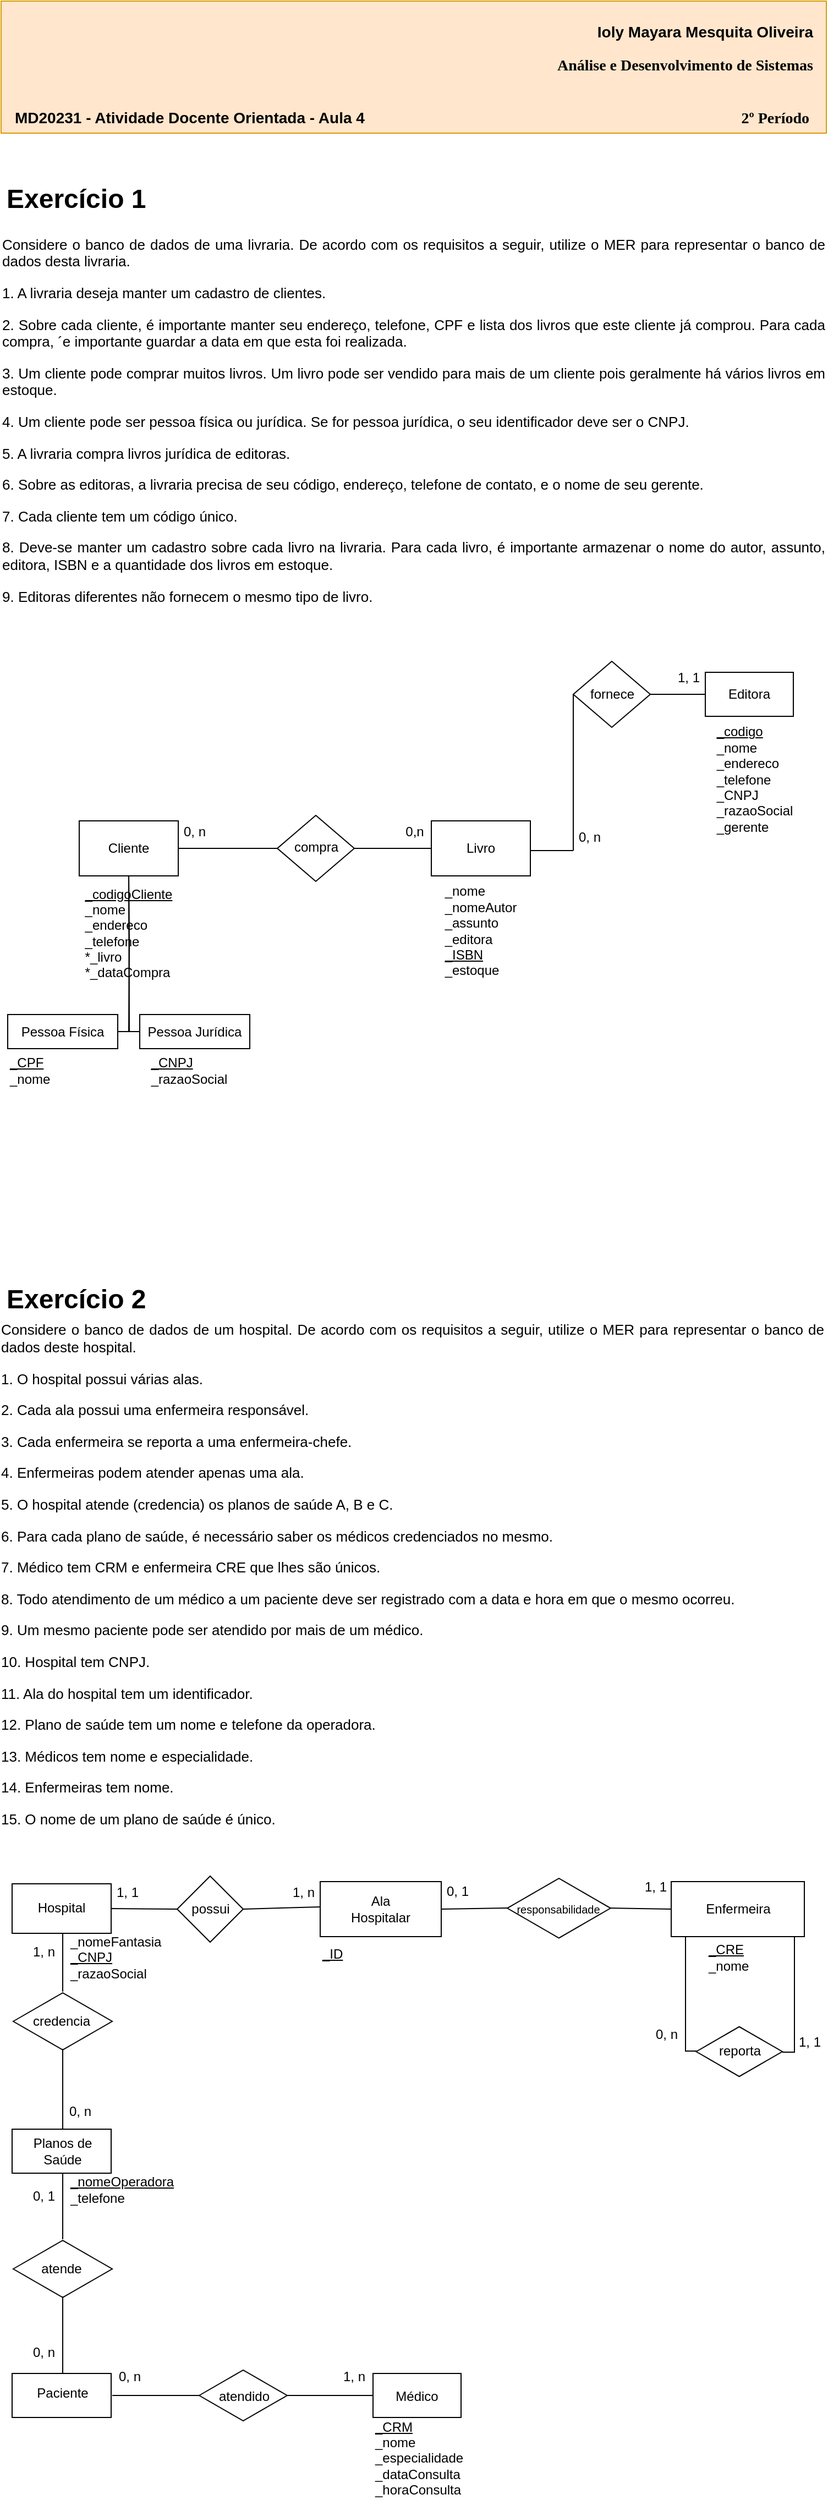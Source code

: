 <mxfile version="21.0.6" type="device"><diagram name="Página-1" id="z_FnfiKld4vmVWs7x3o0"><mxGraphModel dx="880" dy="452" grid="1" gridSize="10" guides="1" tooltips="1" connect="1" arrows="1" fold="1" page="1" pageScale="1" pageWidth="827" pageHeight="1169" math="0" shadow="0"><root><mxCell id="0"/><mxCell id="1" parent="0"/><mxCell id="HK5VRwsemTbq98uMP2a5-1" value="" style="endArrow=none;html=1;rounded=0;exitX=1;exitY=0.5;exitDx=0;exitDy=0;entryX=0;entryY=0.5;entryDx=0;entryDy=0;" edge="1" parent="1" source="HK5VRwsemTbq98uMP2a5-6" target="HK5VRwsemTbq98uMP2a5-19"><mxGeometry width="50" height="50" relative="1" as="geometry"><mxPoint x="241" y="865" as="sourcePoint"/><mxPoint x="291" y="815" as="targetPoint"/></mxGeometry></mxCell><mxCell id="HK5VRwsemTbq98uMP2a5-2" value="" style="endArrow=none;html=1;rounded=0;exitX=1;exitY=0.5;exitDx=0;exitDy=0;entryX=0;entryY=0.5;entryDx=0;entryDy=0;" edge="1" parent="1" source="HK5VRwsemTbq98uMP2a5-19" target="HK5VRwsemTbq98uMP2a5-9"><mxGeometry width="50" height="50" relative="1" as="geometry"><mxPoint x="381" y="865" as="sourcePoint"/><mxPoint x="431" y="815" as="targetPoint"/></mxGeometry></mxCell><mxCell id="HK5VRwsemTbq98uMP2a5-3" value="" style="endArrow=none;html=1;rounded=0;entryX=0;entryY=0.5;entryDx=0;entryDy=0;exitX=1;exitY=0.5;exitDx=0;exitDy=0;exitPerimeter=0;" edge="1" parent="1" source="HK5VRwsemTbq98uMP2a5-121" target="HK5VRwsemTbq98uMP2a5-16"><mxGeometry width="50" height="50" relative="1" as="geometry"><mxPoint x="560" y="800" as="sourcePoint"/><mxPoint x="550" y="675" as="targetPoint"/></mxGeometry></mxCell><mxCell id="HK5VRwsemTbq98uMP2a5-4" value="" style="endArrow=none;html=1;rounded=0;entryX=0;entryY=0.5;entryDx=0;entryDy=0;exitX=1;exitY=0.5;exitDx=0;exitDy=0;" edge="1" parent="1" source="HK5VRwsemTbq98uMP2a5-16" target="HK5VRwsemTbq98uMP2a5-12"><mxGeometry width="50" height="50" relative="1" as="geometry"><mxPoint x="630" y="675" as="sourcePoint"/><mxPoint x="680" y="625" as="targetPoint"/></mxGeometry></mxCell><mxCell id="HK5VRwsemTbq98uMP2a5-5" value="" style="group" vertex="1" connectable="0" parent="1"><mxGeometry x="111" y="785" width="90" height="50" as="geometry"/></mxCell><mxCell id="HK5VRwsemTbq98uMP2a5-86" value="" style="group" vertex="1" connectable="0" parent="HK5VRwsemTbq98uMP2a5-5"><mxGeometry width="90" height="50" as="geometry"/></mxCell><mxCell id="HK5VRwsemTbq98uMP2a5-6" value="" style="rounded=0;whiteSpace=wrap;html=1;" vertex="1" parent="HK5VRwsemTbq98uMP2a5-86"><mxGeometry width="90" height="50" as="geometry"/></mxCell><mxCell id="HK5VRwsemTbq98uMP2a5-7" value="Cliente" style="text;html=1;strokeColor=none;fillColor=none;align=center;verticalAlign=middle;whiteSpace=wrap;rounded=0;" vertex="1" parent="HK5VRwsemTbq98uMP2a5-86"><mxGeometry x="15" y="10" width="60" height="30" as="geometry"/></mxCell><mxCell id="HK5VRwsemTbq98uMP2a5-8" value="" style="group" vertex="1" connectable="0" parent="1"><mxGeometry x="431" y="785" width="90" height="50" as="geometry"/></mxCell><mxCell id="HK5VRwsemTbq98uMP2a5-9" value="" style="rounded=0;whiteSpace=wrap;html=1;" vertex="1" parent="HK5VRwsemTbq98uMP2a5-8"><mxGeometry width="90" height="50" as="geometry"/></mxCell><mxCell id="HK5VRwsemTbq98uMP2a5-10" value="Livro" style="text;html=1;strokeColor=none;fillColor=none;align=center;verticalAlign=middle;whiteSpace=wrap;rounded=0;" vertex="1" parent="HK5VRwsemTbq98uMP2a5-8"><mxGeometry x="15" y="10" width="60" height="30" as="geometry"/></mxCell><mxCell id="HK5VRwsemTbq98uMP2a5-11" value="" style="group" vertex="1" connectable="0" parent="1"><mxGeometry x="680" y="650" width="80" height="40" as="geometry"/></mxCell><mxCell id="HK5VRwsemTbq98uMP2a5-12" value="" style="rounded=0;whiteSpace=wrap;html=1;" vertex="1" parent="HK5VRwsemTbq98uMP2a5-11"><mxGeometry width="80" height="40" as="geometry"/></mxCell><mxCell id="HK5VRwsemTbq98uMP2a5-13" value="Editora" style="text;html=1;strokeColor=none;fillColor=none;align=center;verticalAlign=middle;whiteSpace=wrap;rounded=0;" vertex="1" parent="HK5VRwsemTbq98uMP2a5-11"><mxGeometry x="10" y="5" width="60" height="30" as="geometry"/></mxCell><mxCell id="HK5VRwsemTbq98uMP2a5-14" value="1, 1" style="text;html=1;strokeColor=none;fillColor=none;align=center;verticalAlign=middle;whiteSpace=wrap;rounded=0;" vertex="1" parent="HK5VRwsemTbq98uMP2a5-11"><mxGeometry x="-30" y="-10" width="30" height="30" as="geometry"/></mxCell><mxCell id="HK5VRwsemTbq98uMP2a5-15" value="" style="group" vertex="1" connectable="0" parent="1"><mxGeometry x="560" y="640" width="70" height="60" as="geometry"/></mxCell><mxCell id="HK5VRwsemTbq98uMP2a5-16" value="" style="rhombus;whiteSpace=wrap;html=1;" vertex="1" parent="HK5VRwsemTbq98uMP2a5-15"><mxGeometry width="70" height="60" as="geometry"/></mxCell><mxCell id="HK5VRwsemTbq98uMP2a5-17" value="fornece" style="text;html=1;strokeColor=none;fillColor=none;align=center;verticalAlign=middle;whiteSpace=wrap;rounded=0;" vertex="1" parent="HK5VRwsemTbq98uMP2a5-15"><mxGeometry x="8.75" y="18.75" width="52.5" height="22.5" as="geometry"/></mxCell><mxCell id="HK5VRwsemTbq98uMP2a5-18" value="" style="group" vertex="1" connectable="0" parent="1"><mxGeometry x="291" y="780" width="70" height="60" as="geometry"/></mxCell><mxCell id="HK5VRwsemTbq98uMP2a5-87" value="" style="group" vertex="1" connectable="0" parent="HK5VRwsemTbq98uMP2a5-18"><mxGeometry width="70" height="60" as="geometry"/></mxCell><mxCell id="HK5VRwsemTbq98uMP2a5-19" value="" style="rhombus;whiteSpace=wrap;html=1;" vertex="1" parent="HK5VRwsemTbq98uMP2a5-87"><mxGeometry width="70" height="60" as="geometry"/></mxCell><mxCell id="HK5VRwsemTbq98uMP2a5-20" value="compra" style="text;html=1;strokeColor=none;fillColor=none;align=center;verticalAlign=middle;whiteSpace=wrap;rounded=0;" vertex="1" parent="HK5VRwsemTbq98uMP2a5-87"><mxGeometry x="8.75" y="17.75" width="52.5" height="22.5" as="geometry"/></mxCell><mxCell id="HK5VRwsemTbq98uMP2a5-21" value="0,n" style="text;html=1;strokeColor=none;fillColor=none;align=center;verticalAlign=middle;whiteSpace=wrap;rounded=0;" vertex="1" parent="1"><mxGeometry x="401" y="780" width="30" height="30" as="geometry"/></mxCell><mxCell id="HK5VRwsemTbq98uMP2a5-22" value="0, n" style="text;html=1;strokeColor=none;fillColor=none;align=center;verticalAlign=middle;whiteSpace=wrap;rounded=0;" vertex="1" parent="1"><mxGeometry x="201" y="780" width="30" height="30" as="geometry"/></mxCell><mxCell id="HK5VRwsemTbq98uMP2a5-23" value="0, n" style="text;html=1;strokeColor=none;fillColor=none;align=center;verticalAlign=middle;whiteSpace=wrap;rounded=0;" vertex="1" parent="1"><mxGeometry x="560" y="785" width="30" height="30" as="geometry"/></mxCell><mxCell id="HK5VRwsemTbq98uMP2a5-24" value="&lt;h1&gt;Exercício 1&lt;/h1&gt;" style="text;html=1;strokeColor=none;fillColor=none;spacing=5;spacingTop=-20;whiteSpace=wrap;overflow=hidden;rounded=0;" vertex="1" parent="1"><mxGeometry x="40" y="200" width="190" height="40" as="geometry"/></mxCell><mxCell id="HK5VRwsemTbq98uMP2a5-25" value="&lt;h1&gt;Exercício 2&lt;/h1&gt;" style="text;html=1;strokeColor=none;fillColor=none;spacing=5;spacingTop=-20;whiteSpace=wrap;overflow=hidden;rounded=0;" vertex="1" parent="1"><mxGeometry x="40" y="1200" width="190" height="40" as="geometry"/></mxCell><mxCell id="HK5VRwsemTbq98uMP2a5-26" value="" style="group" vertex="1" connectable="0" parent="1"><mxGeometry x="50" y="1751" width="90" height="45" as="geometry"/></mxCell><mxCell id="HK5VRwsemTbq98uMP2a5-27" value="" style="rounded=0;whiteSpace=wrap;html=1;" vertex="1" parent="HK5VRwsemTbq98uMP2a5-26"><mxGeometry width="90" height="45" as="geometry"/></mxCell><mxCell id="HK5VRwsemTbq98uMP2a5-28" value="Hospital" style="text;html=1;strokeColor=none;fillColor=none;align=center;verticalAlign=middle;whiteSpace=wrap;rounded=0;" vertex="1" parent="HK5VRwsemTbq98uMP2a5-26"><mxGeometry x="15" y="8" width="60" height="27" as="geometry"/></mxCell><mxCell id="HK5VRwsemTbq98uMP2a5-29" value="1, n" style="text;html=1;strokeColor=none;fillColor=none;align=center;verticalAlign=middle;whiteSpace=wrap;rounded=0;" vertex="1" parent="1"><mxGeometry x="300" y="1744" width="30" height="30" as="geometry"/></mxCell><mxCell id="HK5VRwsemTbq98uMP2a5-30" value="" style="group" vertex="1" connectable="0" parent="1"><mxGeometry x="200" y="1744" width="60" height="60" as="geometry"/></mxCell><mxCell id="HK5VRwsemTbq98uMP2a5-31" value="" style="rhombus;whiteSpace=wrap;html=1;" vertex="1" parent="HK5VRwsemTbq98uMP2a5-30"><mxGeometry width="60" height="60" as="geometry"/></mxCell><mxCell id="HK5VRwsemTbq98uMP2a5-32" value="possui" style="text;html=1;strokeColor=none;fillColor=none;align=center;verticalAlign=middle;whiteSpace=wrap;rounded=0;" vertex="1" parent="HK5VRwsemTbq98uMP2a5-30"><mxGeometry x="7.5" y="18.75" width="45" height="22.5" as="geometry"/></mxCell><mxCell id="HK5VRwsemTbq98uMP2a5-33" value="" style="group" vertex="1" connectable="0" parent="1"><mxGeometry x="649" y="1749" width="121" height="50" as="geometry"/></mxCell><mxCell id="HK5VRwsemTbq98uMP2a5-34" value="" style="rounded=0;whiteSpace=wrap;html=1;" vertex="1" parent="HK5VRwsemTbq98uMP2a5-33"><mxGeometry width="121.0" height="50" as="geometry"/></mxCell><mxCell id="HK5VRwsemTbq98uMP2a5-35" value="Enfermeira" style="text;html=1;strokeColor=none;fillColor=none;align=center;verticalAlign=middle;whiteSpace=wrap;rounded=0;" vertex="1" parent="HK5VRwsemTbq98uMP2a5-33"><mxGeometry x="27.5" y="10" width="66" height="30" as="geometry"/></mxCell><mxCell id="HK5VRwsemTbq98uMP2a5-36" value="" style="group" vertex="1" connectable="0" parent="1"><mxGeometry x="330" y="1749" width="150" height="50" as="geometry"/></mxCell><mxCell id="HK5VRwsemTbq98uMP2a5-37" value="" style="rounded=0;whiteSpace=wrap;html=1;" vertex="1" parent="HK5VRwsemTbq98uMP2a5-36"><mxGeometry width="110" height="50" as="geometry"/></mxCell><mxCell id="HK5VRwsemTbq98uMP2a5-38" value="Ala Hospitalar" style="text;html=1;strokeColor=none;fillColor=none;align=center;verticalAlign=middle;whiteSpace=wrap;rounded=0;" vertex="1" parent="HK5VRwsemTbq98uMP2a5-36"><mxGeometry x="25" y="10" width="60" height="30" as="geometry"/></mxCell><mxCell id="HK5VRwsemTbq98uMP2a5-39" value="0, 1" style="text;html=1;strokeColor=none;fillColor=none;align=center;verticalAlign=middle;whiteSpace=wrap;rounded=0;" vertex="1" parent="HK5VRwsemTbq98uMP2a5-36"><mxGeometry x="110" y="-6" width="30" height="30" as="geometry"/></mxCell><mxCell id="HK5VRwsemTbq98uMP2a5-43" value="" style="endArrow=none;html=1;rounded=0;entryX=0;entryY=0.5;entryDx=0;entryDy=0;" edge="1" parent="1" target="HK5VRwsemTbq98uMP2a5-34"><mxGeometry width="50" height="50" relative="1" as="geometry"><mxPoint x="590" y="1773" as="sourcePoint"/><mxPoint x="650" y="1769" as="targetPoint"/></mxGeometry></mxCell><mxCell id="HK5VRwsemTbq98uMP2a5-44" value="" style="endArrow=none;html=1;rounded=0;exitX=1;exitY=0.5;exitDx=0;exitDy=0;" edge="1" parent="1" source="HK5VRwsemTbq98uMP2a5-37"><mxGeometry width="50" height="50" relative="1" as="geometry"><mxPoint x="465" y="1789" as="sourcePoint"/><mxPoint x="500" y="1773" as="targetPoint"/></mxGeometry></mxCell><mxCell id="HK5VRwsemTbq98uMP2a5-45" value="1, 1" style="text;html=1;strokeColor=none;fillColor=none;align=center;verticalAlign=middle;whiteSpace=wrap;rounded=0;" vertex="1" parent="1"><mxGeometry x="620" y="1739" width="30" height="30" as="geometry"/></mxCell><mxCell id="HK5VRwsemTbq98uMP2a5-62" value="1, 1" style="text;html=1;strokeColor=none;fillColor=none;align=center;verticalAlign=middle;whiteSpace=wrap;rounded=0;" vertex="1" parent="1"><mxGeometry x="140" y="1744" width="30" height="30" as="geometry"/></mxCell><mxCell id="HK5VRwsemTbq98uMP2a5-63" value="" style="endArrow=none;html=1;rounded=0;" edge="1" parent="1"><mxGeometry width="50" height="50" relative="1" as="geometry"><mxPoint x="260" y="1774" as="sourcePoint"/><mxPoint x="330" y="1772" as="targetPoint"/></mxGeometry></mxCell><mxCell id="HK5VRwsemTbq98uMP2a5-64" value="" style="endArrow=none;html=1;rounded=0;exitX=1;exitY=0.5;exitDx=0;exitDy=0;" edge="1" parent="1" source="HK5VRwsemTbq98uMP2a5-27"><mxGeometry width="50" height="50" relative="1" as="geometry"><mxPoint x="150" y="1824" as="sourcePoint"/><mxPoint x="200" y="1774" as="targetPoint"/></mxGeometry></mxCell><mxCell id="HK5VRwsemTbq98uMP2a5-80" value="" style="rounded=0;whiteSpace=wrap;html=1;fillColor=#ffe6cc;strokeColor=#d79b00;" vertex="1" parent="1"><mxGeometry x="40" y="40" width="750" height="120" as="geometry"/></mxCell><mxCell id="HK5VRwsemTbq98uMP2a5-81" value="&lt;p style=&quot;margin-bottom: 0.0pt; line-height: normal; font-size: 14px;&quot; class=&quot;MsoNormal&quot;&gt;&lt;b style=&quot;&quot;&gt;&lt;font style=&quot;font-size: 14px;&quot;&gt;Ioly Mayara Mesquita Oliveira&lt;/font&gt;&lt;/b&gt;&lt;/p&gt;&lt;p style=&quot;margin-bottom: 0.0pt; line-height: normal; font-size: 14px;&quot; class=&quot;MsoNormal&quot;&gt;&lt;b&gt;&lt;span style=&quot;font-family: &amp;quot;Times New Roman&amp;quot;, serif;&quot;&gt;&lt;font style=&quot;font-size: 14px;&quot;&gt;Análise e Desenvolvimento de Sistemas&lt;/font&gt;&lt;/span&gt;&lt;/b&gt;&lt;/p&gt;&lt;p style=&quot;margin-bottom: 0.0pt; line-height: normal; font-size: 14px;&quot; class=&quot;MsoNormal&quot;&gt;&lt;b&gt;&lt;span style=&quot;font-family: &amp;quot;Times New Roman&amp;quot;, serif;&quot;&gt;&lt;font style=&quot;font-size: 14px;&quot;&gt;&lt;br&gt;&lt;/font&gt;&lt;/span&gt;&lt;/b&gt;&lt;/p&gt;&lt;b style=&quot;border-color: var(--border-color); background-color: initial; font-size: 14px;&quot;&gt;&lt;div style=&quot;&quot;&gt;&lt;b style=&quot;background-color: initial; border-color: var(--border-color);&quot;&gt;&lt;font style=&quot;font-size: 14px;&quot;&gt;MD20231 - Atividade Docente Orientada - Aula 4&amp;nbsp; &amp;nbsp; &amp;nbsp; &amp;nbsp; &amp;nbsp; &amp;nbsp; &amp;nbsp; &amp;nbsp; &amp;nbsp; &amp;nbsp; &amp;nbsp; &amp;nbsp; &amp;nbsp; &amp;nbsp; &amp;nbsp; &amp;nbsp; &amp;nbsp; &amp;nbsp; &amp;nbsp; &amp;nbsp; &amp;nbsp; &amp;nbsp; &amp;nbsp; &amp;nbsp; &amp;nbsp; &amp;nbsp; &amp;nbsp; &amp;nbsp; &amp;nbsp; &amp;nbsp; &amp;nbsp; &amp;nbsp; &amp;nbsp; &amp;nbsp; &amp;nbsp; &amp;nbsp; &amp;nbsp; &amp;nbsp; &amp;nbsp; &amp;nbsp; &amp;nbsp; &amp;nbsp; &amp;nbsp; &amp;nbsp;&amp;nbsp;&lt;b style=&quot;background-color: initial;&quot;&gt;&lt;span style=&quot;font-family: &amp;quot;Times New Roman&amp;quot;, serif;&quot;&gt;2º Período&amp;nbsp;&lt;/span&gt;&lt;/b&gt;&lt;/font&gt;&lt;/b&gt;&lt;/div&gt;&lt;/b&gt;" style="text;html=1;strokeColor=none;fillColor=none;align=right;verticalAlign=middle;whiteSpace=wrap;rounded=0;" vertex="1" parent="1"><mxGeometry x="50" y="50" width="730" height="100" as="geometry"/></mxCell><mxCell id="HK5VRwsemTbq98uMP2a5-82" value="&lt;div style=&quot;text-align: justify; font-size: 13px;&quot;&gt;&lt;p class=&quot;MsoNormal&quot;&gt;Considere o banco de dados de uma&amp;nbsp;livraria. De acordo com os requisitos a seguir, utilize o MER para representar&amp;nbsp;o banco de dados desta livraria. &lt;/p&gt;&lt;p class=&quot;MsoNormal&quot;&gt;1. A livraria deseja manter um&amp;nbsp;cadastro de clientes. &lt;/p&gt;&lt;p class=&quot;MsoNormal&quot;&gt;2. Sobre cada cliente, é&amp;nbsp;importante manter seu endereço, telefone, CPF e lista dos livros que este&amp;nbsp;cliente já comprou. Para cada compra, ´e importante guardar a data em que esta&amp;nbsp;foi realizada. &lt;/p&gt;&lt;p class=&quot;MsoNormal&quot;&gt;3. Um cliente pode comprar muitos&amp;nbsp;livros. Um livro pode ser vendido para mais de um cliente pois geralmente há vários&amp;nbsp;livros em estoque. &lt;/p&gt;&lt;p class=&quot;MsoNormal&quot;&gt;4. Um cliente pode ser pessoa&amp;nbsp;física ou jurídica. Se for pessoa jurídica, o seu identificador deve ser o&amp;nbsp;CNPJ. &lt;/p&gt;&lt;p class=&quot;MsoNormal&quot;&gt;5. A livraria compra livros&amp;nbsp;jurídica de editoras. &lt;/p&gt;&lt;p class=&quot;MsoNormal&quot;&gt;6. Sobre as editoras, a livraria&amp;nbsp;precisa de seu código, endereço, telefone de contato, e o nome de seu gerente. &lt;/p&gt;&lt;p class=&quot;MsoNormal&quot;&gt;7. Cada cliente tem um código&amp;nbsp;único. &lt;/p&gt;&lt;p class=&quot;MsoNormal&quot;&gt;8. Deve-se manter um cadastro&amp;nbsp;sobre cada livro na livraria. Para cada livro, é importante armazenar o nome&amp;nbsp;do autor, assunto, editora, ISBN e a quantidade dos livros em estoque. &lt;/p&gt;&lt;p class=&quot;MsoNormal&quot;&gt;&lt;span style=&quot;background-color: initial;&quot;&gt;9. Editoras diferentes não&amp;nbsp;&lt;/span&gt;&lt;span style=&quot;background-color: initial;&quot;&gt;fornecem o mesmo tipo de livro.&lt;/span&gt;&lt;/p&gt;&lt;/div&gt;" style="text;html=1;strokeColor=none;fillColor=none;align=center;verticalAlign=middle;whiteSpace=wrap;rounded=0;" vertex="1" parent="1"><mxGeometry x="40" y="241" width="750" height="359" as="geometry"/></mxCell><mxCell id="HK5VRwsemTbq98uMP2a5-83" value="&lt;div style=&quot;text-align: justify; font-size: 13px;&quot;&gt;&lt;p class=&quot;MsoNormal&quot;&gt;Considere o banco de dados de um hospital. De acordo&amp;nbsp;com os requisitos a seguir, utilize o MER para representar o banco de dados deste&amp;nbsp;hospital. &lt;/p&gt;&lt;p class=&quot;MsoNormal&quot;&gt;1. O hospital possui várias alas.&lt;br&gt;&lt;/p&gt;&lt;p class=&quot;MsoNormal&quot;&gt;2. Cada ala possui uma enfermeira&amp;nbsp;responsável. &lt;/p&gt;&lt;p class=&quot;MsoNormal&quot;&gt;3. Cada enfermeira se reporta a&amp;nbsp;uma enfermeira-chefe. &lt;/p&gt;&lt;p class=&quot;MsoNormal&quot;&gt;4. Enfermeiras podem atender&amp;nbsp;apenas uma ala. &lt;/p&gt;&lt;p class=&quot;MsoNormal&quot;&gt;5. O hospital atende (credencia)&amp;nbsp;os planos de saúde A, B e C. &lt;/p&gt;&lt;p class=&quot;MsoNormal&quot;&gt;6. Para cada plano de saúde, é&amp;nbsp;necessário saber os médicos credenciados no mesmo. &lt;/p&gt;&lt;p class=&quot;MsoNormal&quot;&gt;7. Médico tem CRM e enfermeira&amp;nbsp;CRE que lhes são únicos. &lt;/p&gt;&lt;p class=&quot;MsoNormal&quot;&gt;8. Todo atendimento de um médico&amp;nbsp;a um paciente deve ser registrado com a data e hora em que o mesmo ocorreu. &lt;/p&gt;&lt;p class=&quot;MsoNormal&quot;&gt;9. Um mesmo paciente pode ser&amp;nbsp;atendido por mais de um médico. &lt;/p&gt;&lt;p class=&quot;MsoNormal&quot;&gt;10. Hospital tem CNPJ. &lt;/p&gt;&lt;p class=&quot;MsoNormal&quot;&gt;11. Ala do hospital tem um&amp;nbsp;identificador. &lt;/p&gt;&lt;p class=&quot;MsoNormal&quot;&gt;12. Plano de saúde tem um nome e&amp;nbsp;telefone da operadora. &lt;/p&gt;&lt;p class=&quot;MsoNormal&quot;&gt;13. Médicos tem nome e&amp;nbsp;especialidade. &lt;/p&gt;&lt;p class=&quot;MsoNormal&quot;&gt;14. Enfermeiras tem nome. &lt;/p&gt;&lt;p class=&quot;MsoNormal&quot;&gt;&lt;span style=&quot;background-color: initial;&quot;&gt;15. O nome de um plano de saúde é&amp;nbsp;&lt;/span&gt;&lt;span style=&quot;background-color: initial;&quot;&gt;único.&lt;/span&gt;&lt;/p&gt;&lt;/div&gt;" style="text;html=1;strokeColor=none;fillColor=none;align=center;verticalAlign=middle;whiteSpace=wrap;rounded=0;" vertex="1" parent="1"><mxGeometry x="39" y="1240" width="750" height="460" as="geometry"/></mxCell><mxCell id="HK5VRwsemTbq98uMP2a5-108" value="" style="edgeStyle=orthogonalEdgeStyle;sourcePerimeterSpacing=0;targetPerimeterSpacing=0;startArrow=none;endArrow=none;rounded=0;targetPortConstraint=eastwest;sourcePortConstraint=northsouth;curved=0;rounded=0;" edge="1" target="HK5VRwsemTbq98uMP2a5-110" parent="1"><mxGeometry relative="1" as="geometry"><mxPoint x="156" y="835" as="sourcePoint"/></mxGeometry></mxCell><mxCell id="HK5VRwsemTbq98uMP2a5-109" value="" style="edgeStyle=orthogonalEdgeStyle;sourcePerimeterSpacing=0;targetPerimeterSpacing=0;startArrow=none;endArrow=none;rounded=0;targetPortConstraint=eastwest;sourcePortConstraint=northsouth;curved=0;rounded=0;" edge="1" target="HK5VRwsemTbq98uMP2a5-111" parent="1"><mxGeometry relative="1" as="geometry"><mxPoint x="156" y="835" as="sourcePoint"/></mxGeometry></mxCell><mxCell id="HK5VRwsemTbq98uMP2a5-110" value="Pessoa Física" style="whiteSpace=wrap;html=1;align=center;verticalAlign=middle;treeFolding=1;treeMoving=1;" vertex="1" parent="1"><mxGeometry x="46" y="961" width="100" height="31" as="geometry"/></mxCell><mxCell id="HK5VRwsemTbq98uMP2a5-111" value="Pessoa Jurídica" style="whiteSpace=wrap;html=1;align=center;verticalAlign=middle;treeFolding=1;treeMoving=1;" vertex="1" parent="1"><mxGeometry x="166" y="961" width="100" height="31" as="geometry"/></mxCell><mxCell id="HK5VRwsemTbq98uMP2a5-112" value="&lt;div style=&quot;&quot;&gt;&lt;span style=&quot;background-color: initial;&quot;&gt;&lt;u&gt;_CPF&lt;/u&gt;&lt;/span&gt;&lt;br&gt;&lt;/div&gt;&lt;div style=&quot;&quot;&gt;_nome&lt;/div&gt;" style="text;html=1;strokeColor=none;fillColor=none;align=left;verticalAlign=middle;whiteSpace=wrap;rounded=0;" vertex="1" parent="1"><mxGeometry x="46" y="992" width="90" height="40" as="geometry"/></mxCell><mxCell id="HK5VRwsemTbq98uMP2a5-113" value="&lt;div style=&quot;text-align: left;&quot;&gt;&lt;u&gt;_CNPJ&lt;/u&gt;&lt;/div&gt;&lt;div style=&quot;text-align: left;&quot;&gt;_razaoSocial&lt;/div&gt;" style="text;html=1;strokeColor=none;fillColor=none;align=center;verticalAlign=middle;whiteSpace=wrap;rounded=0;" vertex="1" parent="1"><mxGeometry x="166" y="992" width="90" height="40" as="geometry"/></mxCell><mxCell id="HK5VRwsemTbq98uMP2a5-84" value="&lt;div style=&quot;text-align: left;&quot;&gt;&lt;span style=&quot;background-color: initial;&quot;&gt;&lt;br&gt;&lt;/span&gt;&lt;/div&gt;&lt;div style=&quot;text-align: left;&quot;&gt;&lt;span style=&quot;background-color: initial;&quot;&gt;&lt;u&gt;_codigoCliente&lt;/u&gt;&lt;/span&gt;&lt;/div&gt;&lt;div style=&quot;text-align: left;&quot;&gt;&lt;span style=&quot;background-color: initial;&quot;&gt;_nome&lt;/span&gt;&lt;/div&gt;&lt;div style=&quot;text-align: left;&quot;&gt;&lt;span style=&quot;background-color: initial;&quot;&gt;_endereco&lt;/span&gt;&lt;/div&gt;&lt;div style=&quot;text-align: left;&quot;&gt;&lt;span style=&quot;background-color: initial;&quot;&gt;_telefone&lt;/span&gt;&lt;/div&gt;&lt;div style=&quot;text-align: left;&quot;&gt;&lt;span style=&quot;background-color: initial;&quot;&gt;*_livro&lt;/span&gt;&lt;/div&gt;&lt;div style=&quot;text-align: left;&quot;&gt;&lt;span style=&quot;background-color: initial;&quot;&gt;*_dataCompra&lt;/span&gt;&lt;/div&gt;" style="text;html=1;strokeColor=none;fillColor=none;align=center;verticalAlign=middle;whiteSpace=wrap;rounded=0;" vertex="1" parent="1"><mxGeometry x="111" y="840" width="90" height="80" as="geometry"/></mxCell><mxCell id="HK5VRwsemTbq98uMP2a5-116" value="&lt;div style=&quot;text-align: left;&quot;&gt;&lt;span style=&quot;background-color: initial;&quot;&gt;&lt;br&gt;&lt;/span&gt;&lt;/div&gt;&lt;div style=&quot;text-align: left;&quot;&gt;&lt;span style=&quot;background-color: initial;&quot;&gt;&lt;u&gt;_codigo&lt;/u&gt;&lt;/span&gt;&lt;/div&gt;&lt;div style=&quot;text-align: left;&quot;&gt;&lt;span style=&quot;background-color: initial;&quot;&gt;_nome&lt;/span&gt;&lt;/div&gt;&lt;div style=&quot;text-align: left;&quot;&gt;&lt;span style=&quot;background-color: initial;&quot;&gt;_endereco&lt;/span&gt;&lt;/div&gt;&lt;div style=&quot;text-align: left;&quot;&gt;&lt;span style=&quot;background-color: initial;&quot;&gt;_telefone&lt;/span&gt;&lt;/div&gt;&lt;div style=&quot;text-align: left;&quot;&gt;&lt;span style=&quot;background-color: initial;&quot;&gt;_CNPJ&lt;/span&gt;&lt;/div&gt;&lt;div style=&quot;text-align: left;&quot;&gt;&lt;span style=&quot;background-color: initial;&quot;&gt;_razaoSocial&lt;/span&gt;&lt;/div&gt;&lt;div style=&quot;text-align: left;&quot;&gt;_gerente&lt;/div&gt;" style="text;html=1;strokeColor=none;fillColor=none;align=center;verticalAlign=middle;whiteSpace=wrap;rounded=0;" vertex="1" parent="1"><mxGeometry x="680" y="690" width="90" height="100" as="geometry"/></mxCell><mxCell id="HK5VRwsemTbq98uMP2a5-117" value="&lt;div style=&quot;text-align: left;&quot;&gt;&lt;span style=&quot;background-color: initial;&quot;&gt;&lt;br&gt;&lt;/span&gt;&lt;/div&gt;&lt;div style=&quot;text-align: left;&quot;&gt;&lt;span style=&quot;background-color: initial;&quot;&gt;_nome&lt;/span&gt;&lt;br&gt;&lt;/div&gt;&lt;div style=&quot;text-align: left;&quot;&gt;&lt;span style=&quot;background-color: initial;&quot;&gt;_nomeAutor&lt;/span&gt;&lt;/div&gt;&lt;div style=&quot;text-align: left;&quot;&gt;&lt;span style=&quot;background-color: initial;&quot;&gt;_assunto&lt;/span&gt;&lt;/div&gt;&lt;div style=&quot;text-align: left;&quot;&gt;&lt;span style=&quot;background-color: initial;&quot;&gt;_editora&lt;/span&gt;&lt;/div&gt;&lt;div style=&quot;text-align: left;&quot;&gt;&lt;span style=&quot;background-color: initial;&quot;&gt;&lt;u&gt;_ISBN&lt;/u&gt;&lt;/span&gt;&lt;/div&gt;&lt;div style=&quot;text-align: left;&quot;&gt;&lt;span style=&quot;background-color: initial;&quot;&gt;_estoque&lt;/span&gt;&lt;/div&gt;&lt;div style=&quot;text-align: left;&quot;&gt;&lt;span style=&quot;background-color: initial;&quot;&gt;&lt;br&gt;&lt;/span&gt;&lt;/div&gt;" style="text;html=1;strokeColor=none;fillColor=none;align=center;verticalAlign=middle;whiteSpace=wrap;rounded=0;" vertex="1" parent="1"><mxGeometry x="431" y="835" width="90" height="100" as="geometry"/></mxCell><mxCell id="HK5VRwsemTbq98uMP2a5-121" value="" style="line;strokeWidth=1;html=1;" vertex="1" parent="1"><mxGeometry x="521" y="807" width="39" height="10" as="geometry"/></mxCell><mxCell id="HK5VRwsemTbq98uMP2a5-124" value="" style="group" vertex="1" connectable="0" parent="1"><mxGeometry x="500" y="1745" width="130" height="65" as="geometry"/></mxCell><mxCell id="HK5VRwsemTbq98uMP2a5-123" value="" style="html=1;whiteSpace=wrap;aspect=fixed;shape=isoRectangle;" vertex="1" parent="HK5VRwsemTbq98uMP2a5-124"><mxGeometry width="93.889" height="56.333" as="geometry"/></mxCell><mxCell id="HK5VRwsemTbq98uMP2a5-42" value="&lt;font style=&quot;font-size: 10px;&quot;&gt;responsabilidade&lt;/font&gt;" style="text;html=1;strokeColor=none;fillColor=none;align=center;verticalAlign=middle;whiteSpace=wrap;rounded=0;" vertex="1" parent="HK5VRwsemTbq98uMP2a5-124"><mxGeometry x="27.44" y="21.038" width="39" height="16.25" as="geometry"/></mxCell><mxCell id="HK5VRwsemTbq98uMP2a5-127" value="" style="edgeStyle=elbowEdgeStyle;elbow=vertical;sourcePerimeterSpacing=0;targetPerimeterSpacing=0;startArrow=none;endArrow=none;rounded=0;curved=0;strokeColor=#000000;endSize=1;startSize=1;jumpSize=1;entryX=0.106;entryY=0.489;entryDx=0;entryDy=0;entryPerimeter=0;exitX=1;exitY=0;exitDx=0;exitDy=0;" edge="1" target="HK5VRwsemTbq98uMP2a5-129" parent="1"><mxGeometry relative="1" as="geometry"><mxPoint x="662" y="1799.5" as="sourcePoint"/><mxPoint x="670" y="1903" as="targetPoint"/><Array as="points"><mxPoint x="668" y="1903"/></Array></mxGeometry></mxCell><mxCell id="HK5VRwsemTbq98uMP2a5-137" value="" style="group" vertex="1" connectable="0" parent="1"><mxGeometry x="50" y="1974" width="90" height="40" as="geometry"/></mxCell><mxCell id="HK5VRwsemTbq98uMP2a5-135" value="" style="rounded=0;whiteSpace=wrap;html=1;" vertex="1" parent="HK5VRwsemTbq98uMP2a5-137"><mxGeometry width="90" height="40" as="geometry"/></mxCell><mxCell id="HK5VRwsemTbq98uMP2a5-136" value="Planos de Saúde" style="text;html=1;strokeColor=none;fillColor=none;align=center;verticalAlign=middle;whiteSpace=wrap;rounded=0;" vertex="1" parent="HK5VRwsemTbq98uMP2a5-137"><mxGeometry x="16" y="5" width="60" height="30" as="geometry"/></mxCell><mxCell id="HK5VRwsemTbq98uMP2a5-141" value="0, n" style="text;html=1;strokeColor=none;fillColor=none;align=center;verticalAlign=middle;whiteSpace=wrap;rounded=0;" vertex="1" parent="HK5VRwsemTbq98uMP2a5-137"><mxGeometry x="47" y="-31" width="30" height="30" as="geometry"/></mxCell><mxCell id="HK5VRwsemTbq98uMP2a5-139" value="" style="html=1;whiteSpace=wrap;aspect=fixed;shape=isoRectangle;" vertex="1" parent="1"><mxGeometry x="51" y="1849" width="90" height="54" as="geometry"/></mxCell><mxCell id="HK5VRwsemTbq98uMP2a5-140" value="credencia" style="text;html=1;strokeColor=none;fillColor=none;align=center;verticalAlign=middle;whiteSpace=wrap;rounded=0;" vertex="1" parent="1"><mxGeometry x="65" y="1861" width="60" height="30" as="geometry"/></mxCell><mxCell id="HK5VRwsemTbq98uMP2a5-143" value="" style="line;strokeWidth=1;direction=south;html=1;perimeter=backbonePerimeter;points=[];outlineConnect=0;" vertex="1" parent="1"><mxGeometry x="91" y="1796" width="10" height="53" as="geometry"/></mxCell><mxCell id="HK5VRwsemTbq98uMP2a5-144" value="" style="line;strokeWidth=1;direction=south;html=1;perimeter=backbonePerimeter;points=[];outlineConnect=0;" vertex="1" parent="1"><mxGeometry x="91" y="1901" width="10" height="73" as="geometry"/></mxCell><mxCell id="HK5VRwsemTbq98uMP2a5-155" value="" style="group" vertex="1" connectable="0" parent="1"><mxGeometry x="50" y="2196" width="90" height="40" as="geometry"/></mxCell><mxCell id="HK5VRwsemTbq98uMP2a5-156" value="" style="rounded=0;whiteSpace=wrap;html=1;" vertex="1" parent="HK5VRwsemTbq98uMP2a5-155"><mxGeometry width="90" height="40" as="geometry"/></mxCell><mxCell id="HK5VRwsemTbq98uMP2a5-157" value="Paciente" style="text;html=1;strokeColor=none;fillColor=none;align=center;verticalAlign=middle;whiteSpace=wrap;rounded=0;" vertex="1" parent="HK5VRwsemTbq98uMP2a5-155"><mxGeometry x="16" y="5" width="60" height="25" as="geometry"/></mxCell><mxCell id="HK5VRwsemTbq98uMP2a5-159" value="" style="html=1;whiteSpace=wrap;aspect=fixed;shape=isoRectangle;" vertex="1" parent="1"><mxGeometry x="51" y="2074" width="90" height="54" as="geometry"/></mxCell><mxCell id="HK5VRwsemTbq98uMP2a5-160" value="atende" style="text;html=1;strokeColor=none;fillColor=none;align=center;verticalAlign=middle;whiteSpace=wrap;rounded=0;" vertex="1" parent="1"><mxGeometry x="65" y="2086" width="60" height="30" as="geometry"/></mxCell><mxCell id="HK5VRwsemTbq98uMP2a5-161" value="" style="line;strokeWidth=1;direction=south;html=1;perimeter=backbonePerimeter;points=[];outlineConnect=0;" vertex="1" parent="1"><mxGeometry x="91" y="2014" width="10" height="60" as="geometry"/></mxCell><mxCell id="HK5VRwsemTbq98uMP2a5-162" value="" style="line;strokeWidth=1;direction=south;html=1;perimeter=backbonePerimeter;points=[];outlineConnect=0;" vertex="1" parent="1"><mxGeometry x="91" y="2126" width="10" height="70" as="geometry"/></mxCell><mxCell id="HK5VRwsemTbq98uMP2a5-163" value="&lt;u&gt;_CRE&lt;/u&gt;&lt;br&gt;_nome" style="text;html=1;strokeColor=none;fillColor=none;align=left;verticalAlign=middle;whiteSpace=wrap;rounded=0;" vertex="1" parent="1"><mxGeometry x="680.83" y="1799" width="60" height="37" as="geometry"/></mxCell><mxCell id="HK5VRwsemTbq98uMP2a5-164" value="&lt;u&gt;_CRM&lt;/u&gt;&lt;br&gt;_nome&lt;br&gt;_especialidade&lt;br&gt;_dataConsulta&lt;br&gt;_horaConsulta" style="text;html=1;strokeColor=none;fillColor=none;align=left;verticalAlign=middle;whiteSpace=wrap;rounded=0;" vertex="1" parent="1"><mxGeometry x="378" y="2236" width="82" height="74" as="geometry"/></mxCell><mxCell id="HK5VRwsemTbq98uMP2a5-166" value="" style="html=1;whiteSpace=wrap;aspect=fixed;shape=isoRectangle;" vertex="1" parent="1"><mxGeometry x="220" y="2192" width="80" height="48" as="geometry"/></mxCell><mxCell id="HK5VRwsemTbq98uMP2a5-167" value="" style="rounded=0;whiteSpace=wrap;html=1;" vertex="1" parent="1"><mxGeometry x="378" y="2196" width="80" height="40" as="geometry"/></mxCell><mxCell id="HK5VRwsemTbq98uMP2a5-168" value="atendido" style="text;html=1;strokeColor=none;fillColor=none;align=center;verticalAlign=middle;whiteSpace=wrap;rounded=0;" vertex="1" parent="1"><mxGeometry x="231" y="2202" width="60" height="30" as="geometry"/></mxCell><mxCell id="HK5VRwsemTbq98uMP2a5-169" value="" style="line;strokeWidth=1;html=1;" vertex="1" parent="1"><mxGeometry x="141" y="2211" width="79" height="10" as="geometry"/></mxCell><mxCell id="HK5VRwsemTbq98uMP2a5-170" value="" style="line;strokeWidth=1;html=1;" vertex="1" parent="1"><mxGeometry x="299" y="2211" width="79" height="10" as="geometry"/></mxCell><mxCell id="HK5VRwsemTbq98uMP2a5-171" value="Médico" style="text;html=1;strokeColor=none;fillColor=none;align=center;verticalAlign=middle;whiteSpace=wrap;rounded=0;" vertex="1" parent="1"><mxGeometry x="388" y="2202" width="60" height="30" as="geometry"/></mxCell><mxCell id="HK5VRwsemTbq98uMP2a5-174" value="" style="group" vertex="1" connectable="0" parent="1"><mxGeometry x="671.66" y="1880" width="78.34" height="47" as="geometry"/></mxCell><mxCell id="HK5VRwsemTbq98uMP2a5-129" value="" style="html=1;whiteSpace=wrap;aspect=fixed;shape=isoRectangle;" vertex="1" parent="HK5VRwsemTbq98uMP2a5-174"><mxGeometry width="78.34" height="47" as="geometry"/></mxCell><mxCell id="HK5VRwsemTbq98uMP2a5-130" value="reporta" style="text;html=1;strokeColor=none;fillColor=none;align=center;verticalAlign=middle;whiteSpace=wrap;rounded=0;" vertex="1" parent="HK5VRwsemTbq98uMP2a5-174"><mxGeometry x="16" y="3.25" width="47" height="38.75" as="geometry"/></mxCell><mxCell id="HK5VRwsemTbq98uMP2a5-175" value="" style="edgeStyle=elbowEdgeStyle;elbow=vertical;sourcePerimeterSpacing=0;targetPerimeterSpacing=0;startArrow=none;endArrow=none;rounded=0;curved=0;strokeColor=#000000;endSize=1;startSize=1;jumpSize=1;exitX=1;exitY=0;exitDx=0;exitDy=0;" edge="1" parent="1"><mxGeometry relative="1" as="geometry"><mxPoint x="761" y="1799.5" as="sourcePoint"/><mxPoint x="750" y="1904" as="targetPoint"/><Array as="points"><mxPoint x="760" y="1904"/></Array></mxGeometry></mxCell><mxCell id="HK5VRwsemTbq98uMP2a5-176" value="1, 1" style="text;html=1;strokeColor=none;fillColor=none;align=center;verticalAlign=middle;whiteSpace=wrap;rounded=0;" vertex="1" parent="1"><mxGeometry x="760" y="1880" width="30" height="30" as="geometry"/></mxCell><mxCell id="HK5VRwsemTbq98uMP2a5-177" value="0, n" style="text;html=1;strokeColor=none;fillColor=none;align=center;verticalAlign=middle;whiteSpace=wrap;rounded=0;" vertex="1" parent="1"><mxGeometry x="630" y="1873" width="30" height="30" as="geometry"/></mxCell><mxCell id="HK5VRwsemTbq98uMP2a5-178" value="_nomeFantasia&lt;br&gt;&lt;u&gt;_CNPJ&lt;/u&gt;&lt;br&gt;_razaoSocial" style="text;html=1;strokeColor=none;fillColor=none;align=left;verticalAlign=middle;whiteSpace=wrap;rounded=0;" vertex="1" parent="1"><mxGeometry x="101" y="1796" width="60" height="44" as="geometry"/></mxCell><mxCell id="HK5VRwsemTbq98uMP2a5-179" value="&lt;u&gt;_ID&lt;/u&gt;" style="text;html=1;strokeColor=none;fillColor=none;align=left;verticalAlign=middle;whiteSpace=wrap;rounded=0;" vertex="1" parent="1"><mxGeometry x="330" y="1800.5" width="60" height="29.5" as="geometry"/></mxCell><mxCell id="HK5VRwsemTbq98uMP2a5-180" value="&lt;u&gt;_nomeOperadora&lt;/u&gt;&lt;br&gt;_telefone" style="text;html=1;strokeColor=none;fillColor=none;align=left;verticalAlign=middle;whiteSpace=wrap;rounded=0;" vertex="1" parent="1"><mxGeometry x="101" y="2014" width="60" height="29.5" as="geometry"/></mxCell><mxCell id="HK5VRwsemTbq98uMP2a5-181" value="1, n" style="text;html=1;strokeColor=none;fillColor=none;align=center;verticalAlign=middle;whiteSpace=wrap;rounded=0;" vertex="1" parent="1"><mxGeometry x="64" y="1798" width="30" height="30" as="geometry"/></mxCell><mxCell id="HK5VRwsemTbq98uMP2a5-182" value="0, 1" style="text;html=1;strokeColor=none;fillColor=none;align=center;verticalAlign=middle;whiteSpace=wrap;rounded=0;" vertex="1" parent="1"><mxGeometry x="64" y="2020" width="30" height="30" as="geometry"/></mxCell><mxCell id="HK5VRwsemTbq98uMP2a5-183" value="0, n" style="text;html=1;strokeColor=none;fillColor=none;align=center;verticalAlign=middle;whiteSpace=wrap;rounded=0;" vertex="1" parent="1"><mxGeometry x="64" y="2162" width="30" height="30" as="geometry"/></mxCell><mxCell id="HK5VRwsemTbq98uMP2a5-184" value="0, n" style="text;html=1;strokeColor=none;fillColor=none;align=center;verticalAlign=middle;whiteSpace=wrap;rounded=0;" vertex="1" parent="1"><mxGeometry x="142" y="2184" width="30" height="30" as="geometry"/></mxCell><mxCell id="HK5VRwsemTbq98uMP2a5-185" value="1, n" style="text;html=1;strokeColor=none;fillColor=none;align=center;verticalAlign=middle;whiteSpace=wrap;rounded=0;" vertex="1" parent="1"><mxGeometry x="346" y="2184" width="30" height="30" as="geometry"/></mxCell></root></mxGraphModel></diagram></mxfile>